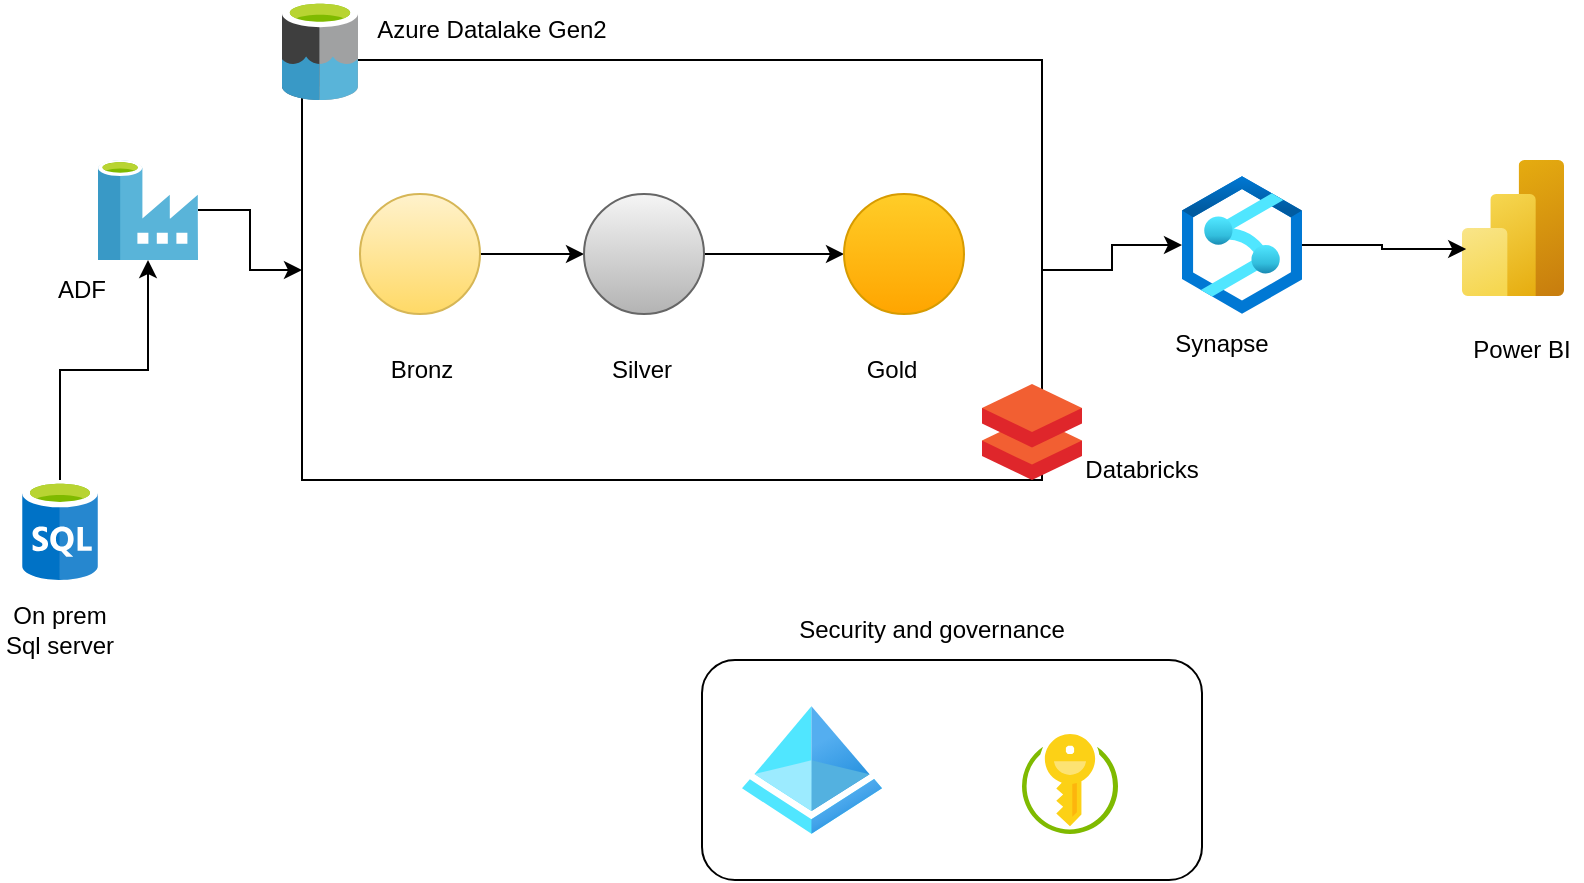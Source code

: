 <mxfile version="24.5.5" type="github">
  <diagram name="Page-1" id="ew8Sho3sAJSPj7cg2W_-">
    <mxGraphModel dx="1647" dy="848" grid="1" gridSize="10" guides="1" tooltips="1" connect="1" arrows="1" fold="1" page="1" pageScale="1" pageWidth="850" pageHeight="1100" math="0" shadow="0">
      <root>
        <mxCell id="0" />
        <mxCell id="1" parent="0" />
        <mxCell id="hnxbU6oILWO_c1c1rUPB-3" style="edgeStyle=orthogonalEdgeStyle;rounded=0;orthogonalLoop=1;jettySize=auto;html=1;" edge="1" parent="1" source="hnxbU6oILWO_c1c1rUPB-4" target="hnxbU6oILWO_c1c1rUPB-2">
          <mxGeometry relative="1" as="geometry">
            <mxPoint x="90" y="520" as="sourcePoint" />
          </mxGeometry>
        </mxCell>
        <mxCell id="hnxbU6oILWO_c1c1rUPB-8" style="edgeStyle=orthogonalEdgeStyle;rounded=0;orthogonalLoop=1;jettySize=auto;html=1;" edge="1" parent="1" source="hnxbU6oILWO_c1c1rUPB-2" target="hnxbU6oILWO_c1c1rUPB-6">
          <mxGeometry relative="1" as="geometry" />
        </mxCell>
        <mxCell id="hnxbU6oILWO_c1c1rUPB-2" value="" style="image;sketch=0;aspect=fixed;html=1;points=[];align=center;fontSize=12;image=img/lib/mscae/Data_Factory.svg;" vertex="1" parent="1">
          <mxGeometry x="58" y="320" width="50" height="50" as="geometry" />
        </mxCell>
        <mxCell id="hnxbU6oILWO_c1c1rUPB-4" value="" style="image;sketch=0;aspect=fixed;html=1;points=[];align=center;fontSize=12;image=img/lib/mscae/SQL_Database_generic.svg;" vertex="1" parent="1">
          <mxGeometry x="20" y="480" width="38" height="50" as="geometry" />
        </mxCell>
        <mxCell id="hnxbU6oILWO_c1c1rUPB-17" style="edgeStyle=orthogonalEdgeStyle;rounded=0;orthogonalLoop=1;jettySize=auto;html=1;" edge="1" parent="1" source="hnxbU6oILWO_c1c1rUPB-6" target="hnxbU6oILWO_c1c1rUPB-14">
          <mxGeometry relative="1" as="geometry" />
        </mxCell>
        <mxCell id="hnxbU6oILWO_c1c1rUPB-6" value="" style="rounded=0;whiteSpace=wrap;html=1;" vertex="1" parent="1">
          <mxGeometry x="160" y="270" width="370" height="210" as="geometry" />
        </mxCell>
        <mxCell id="hnxbU6oILWO_c1c1rUPB-5" value="" style="image;sketch=0;aspect=fixed;html=1;points=[];align=center;fontSize=12;image=img/lib/mscae/Data_Lake.svg;" vertex="1" parent="1">
          <mxGeometry x="150" y="240" width="38" height="50" as="geometry" />
        </mxCell>
        <mxCell id="hnxbU6oILWO_c1c1rUPB-7" value="" style="image;sketch=0;aspect=fixed;html=1;points=[];align=center;fontSize=12;image=img/lib/mscae/Databricks.svg;" vertex="1" parent="1">
          <mxGeometry x="500" y="432" width="50" height="48" as="geometry" />
        </mxCell>
        <mxCell id="hnxbU6oILWO_c1c1rUPB-12" style="edgeStyle=orthogonalEdgeStyle;rounded=0;orthogonalLoop=1;jettySize=auto;html=1;" edge="1" parent="1" source="hnxbU6oILWO_c1c1rUPB-9" target="hnxbU6oILWO_c1c1rUPB-10">
          <mxGeometry relative="1" as="geometry" />
        </mxCell>
        <mxCell id="hnxbU6oILWO_c1c1rUPB-9" value="" style="ellipse;whiteSpace=wrap;html=1;aspect=fixed;fillColor=#fff2cc;strokeColor=#d6b656;gradientColor=#ffd966;" vertex="1" parent="1">
          <mxGeometry x="189" y="337" width="60" height="60" as="geometry" />
        </mxCell>
        <mxCell id="hnxbU6oILWO_c1c1rUPB-13" style="edgeStyle=orthogonalEdgeStyle;rounded=0;orthogonalLoop=1;jettySize=auto;html=1;entryX=0;entryY=0.5;entryDx=0;entryDy=0;" edge="1" parent="1" source="hnxbU6oILWO_c1c1rUPB-10" target="hnxbU6oILWO_c1c1rUPB-11">
          <mxGeometry relative="1" as="geometry" />
        </mxCell>
        <mxCell id="hnxbU6oILWO_c1c1rUPB-10" value="" style="ellipse;whiteSpace=wrap;html=1;aspect=fixed;fillColor=#f5f5f5;gradientColor=#b3b3b3;strokeColor=#666666;" vertex="1" parent="1">
          <mxGeometry x="301" y="337" width="60" height="60" as="geometry" />
        </mxCell>
        <mxCell id="hnxbU6oILWO_c1c1rUPB-11" value="" style="ellipse;whiteSpace=wrap;html=1;aspect=fixed;fillColor=#ffcd28;gradientColor=#ffa500;strokeColor=#d79b00;" vertex="1" parent="1">
          <mxGeometry x="431" y="337" width="60" height="60" as="geometry" />
        </mxCell>
        <mxCell id="hnxbU6oILWO_c1c1rUPB-14" value="" style="image;aspect=fixed;html=1;points=[];align=center;fontSize=12;image=img/lib/azure2/analytics/Azure_Synapse_Analytics.svg;" vertex="1" parent="1">
          <mxGeometry x="600" y="328" width="60" height="69" as="geometry" />
        </mxCell>
        <mxCell id="hnxbU6oILWO_c1c1rUPB-18" value="" style="image;aspect=fixed;html=1;points=[];align=center;fontSize=12;image=img/lib/azure2/analytics/Power_BI_Embedded.svg;" vertex="1" parent="1">
          <mxGeometry x="740" y="320" width="51" height="68" as="geometry" />
        </mxCell>
        <mxCell id="hnxbU6oILWO_c1c1rUPB-19" style="edgeStyle=orthogonalEdgeStyle;rounded=0;orthogonalLoop=1;jettySize=auto;html=1;entryX=0.041;entryY=0.655;entryDx=0;entryDy=0;entryPerimeter=0;" edge="1" parent="1" source="hnxbU6oILWO_c1c1rUPB-14" target="hnxbU6oILWO_c1c1rUPB-18">
          <mxGeometry relative="1" as="geometry" />
        </mxCell>
        <mxCell id="hnxbU6oILWO_c1c1rUPB-22" value="" style="rounded=1;whiteSpace=wrap;html=1;" vertex="1" parent="1">
          <mxGeometry x="360" y="570" width="250" height="110" as="geometry" />
        </mxCell>
        <mxCell id="hnxbU6oILWO_c1c1rUPB-20" value="" style="image;aspect=fixed;html=1;points=[];align=center;fontSize=12;image=img/lib/azure2/identity/Azure_Active_Directory.svg;" vertex="1" parent="1">
          <mxGeometry x="380" y="593" width="70" height="64" as="geometry" />
        </mxCell>
        <mxCell id="hnxbU6oILWO_c1c1rUPB-21" value="" style="image;sketch=0;aspect=fixed;html=1;points=[];align=center;fontSize=12;image=img/lib/mscae/Key_Vaults.svg;" vertex="1" parent="1">
          <mxGeometry x="520" y="607" width="48" height="50" as="geometry" />
        </mxCell>
        <mxCell id="hnxbU6oILWO_c1c1rUPB-24" value="On prem Sql server" style="text;html=1;align=center;verticalAlign=middle;whiteSpace=wrap;rounded=0;" vertex="1" parent="1">
          <mxGeometry x="9" y="540" width="60" height="30" as="geometry" />
        </mxCell>
        <mxCell id="hnxbU6oILWO_c1c1rUPB-25" value="ADF" style="text;html=1;align=center;verticalAlign=middle;whiteSpace=wrap;rounded=0;" vertex="1" parent="1">
          <mxGeometry x="20" y="370" width="60" height="30" as="geometry" />
        </mxCell>
        <mxCell id="hnxbU6oILWO_c1c1rUPB-26" value="Azure Datalake Gen2" style="text;html=1;align=center;verticalAlign=middle;whiteSpace=wrap;rounded=0;" vertex="1" parent="1">
          <mxGeometry x="190" y="240" width="130" height="30" as="geometry" />
        </mxCell>
        <mxCell id="hnxbU6oILWO_c1c1rUPB-27" value="Bronz" style="text;html=1;align=center;verticalAlign=middle;whiteSpace=wrap;rounded=0;" vertex="1" parent="1">
          <mxGeometry x="190" y="410" width="60" height="30" as="geometry" />
        </mxCell>
        <mxCell id="hnxbU6oILWO_c1c1rUPB-28" value="Silver" style="text;html=1;align=center;verticalAlign=middle;whiteSpace=wrap;rounded=0;" vertex="1" parent="1">
          <mxGeometry x="300" y="410" width="60" height="30" as="geometry" />
        </mxCell>
        <mxCell id="hnxbU6oILWO_c1c1rUPB-29" value="Gold" style="text;html=1;align=center;verticalAlign=middle;whiteSpace=wrap;rounded=0;" vertex="1" parent="1">
          <mxGeometry x="425" y="410" width="60" height="30" as="geometry" />
        </mxCell>
        <mxCell id="hnxbU6oILWO_c1c1rUPB-30" value="Databricks" style="text;html=1;align=center;verticalAlign=middle;whiteSpace=wrap;rounded=0;" vertex="1" parent="1">
          <mxGeometry x="550" y="460" width="60" height="30" as="geometry" />
        </mxCell>
        <mxCell id="hnxbU6oILWO_c1c1rUPB-31" value="Security and governance" style="text;html=1;align=center;verticalAlign=middle;whiteSpace=wrap;rounded=0;" vertex="1" parent="1">
          <mxGeometry x="400" y="540" width="150" height="30" as="geometry" />
        </mxCell>
        <mxCell id="hnxbU6oILWO_c1c1rUPB-32" value="Synapse" style="text;html=1;align=center;verticalAlign=middle;whiteSpace=wrap;rounded=0;" vertex="1" parent="1">
          <mxGeometry x="570" y="397" width="100" height="30" as="geometry" />
        </mxCell>
        <mxCell id="hnxbU6oILWO_c1c1rUPB-34" value="Power BI" style="text;html=1;align=center;verticalAlign=middle;whiteSpace=wrap;rounded=0;" vertex="1" parent="1">
          <mxGeometry x="740" y="400" width="60" height="30" as="geometry" />
        </mxCell>
      </root>
    </mxGraphModel>
  </diagram>
</mxfile>

